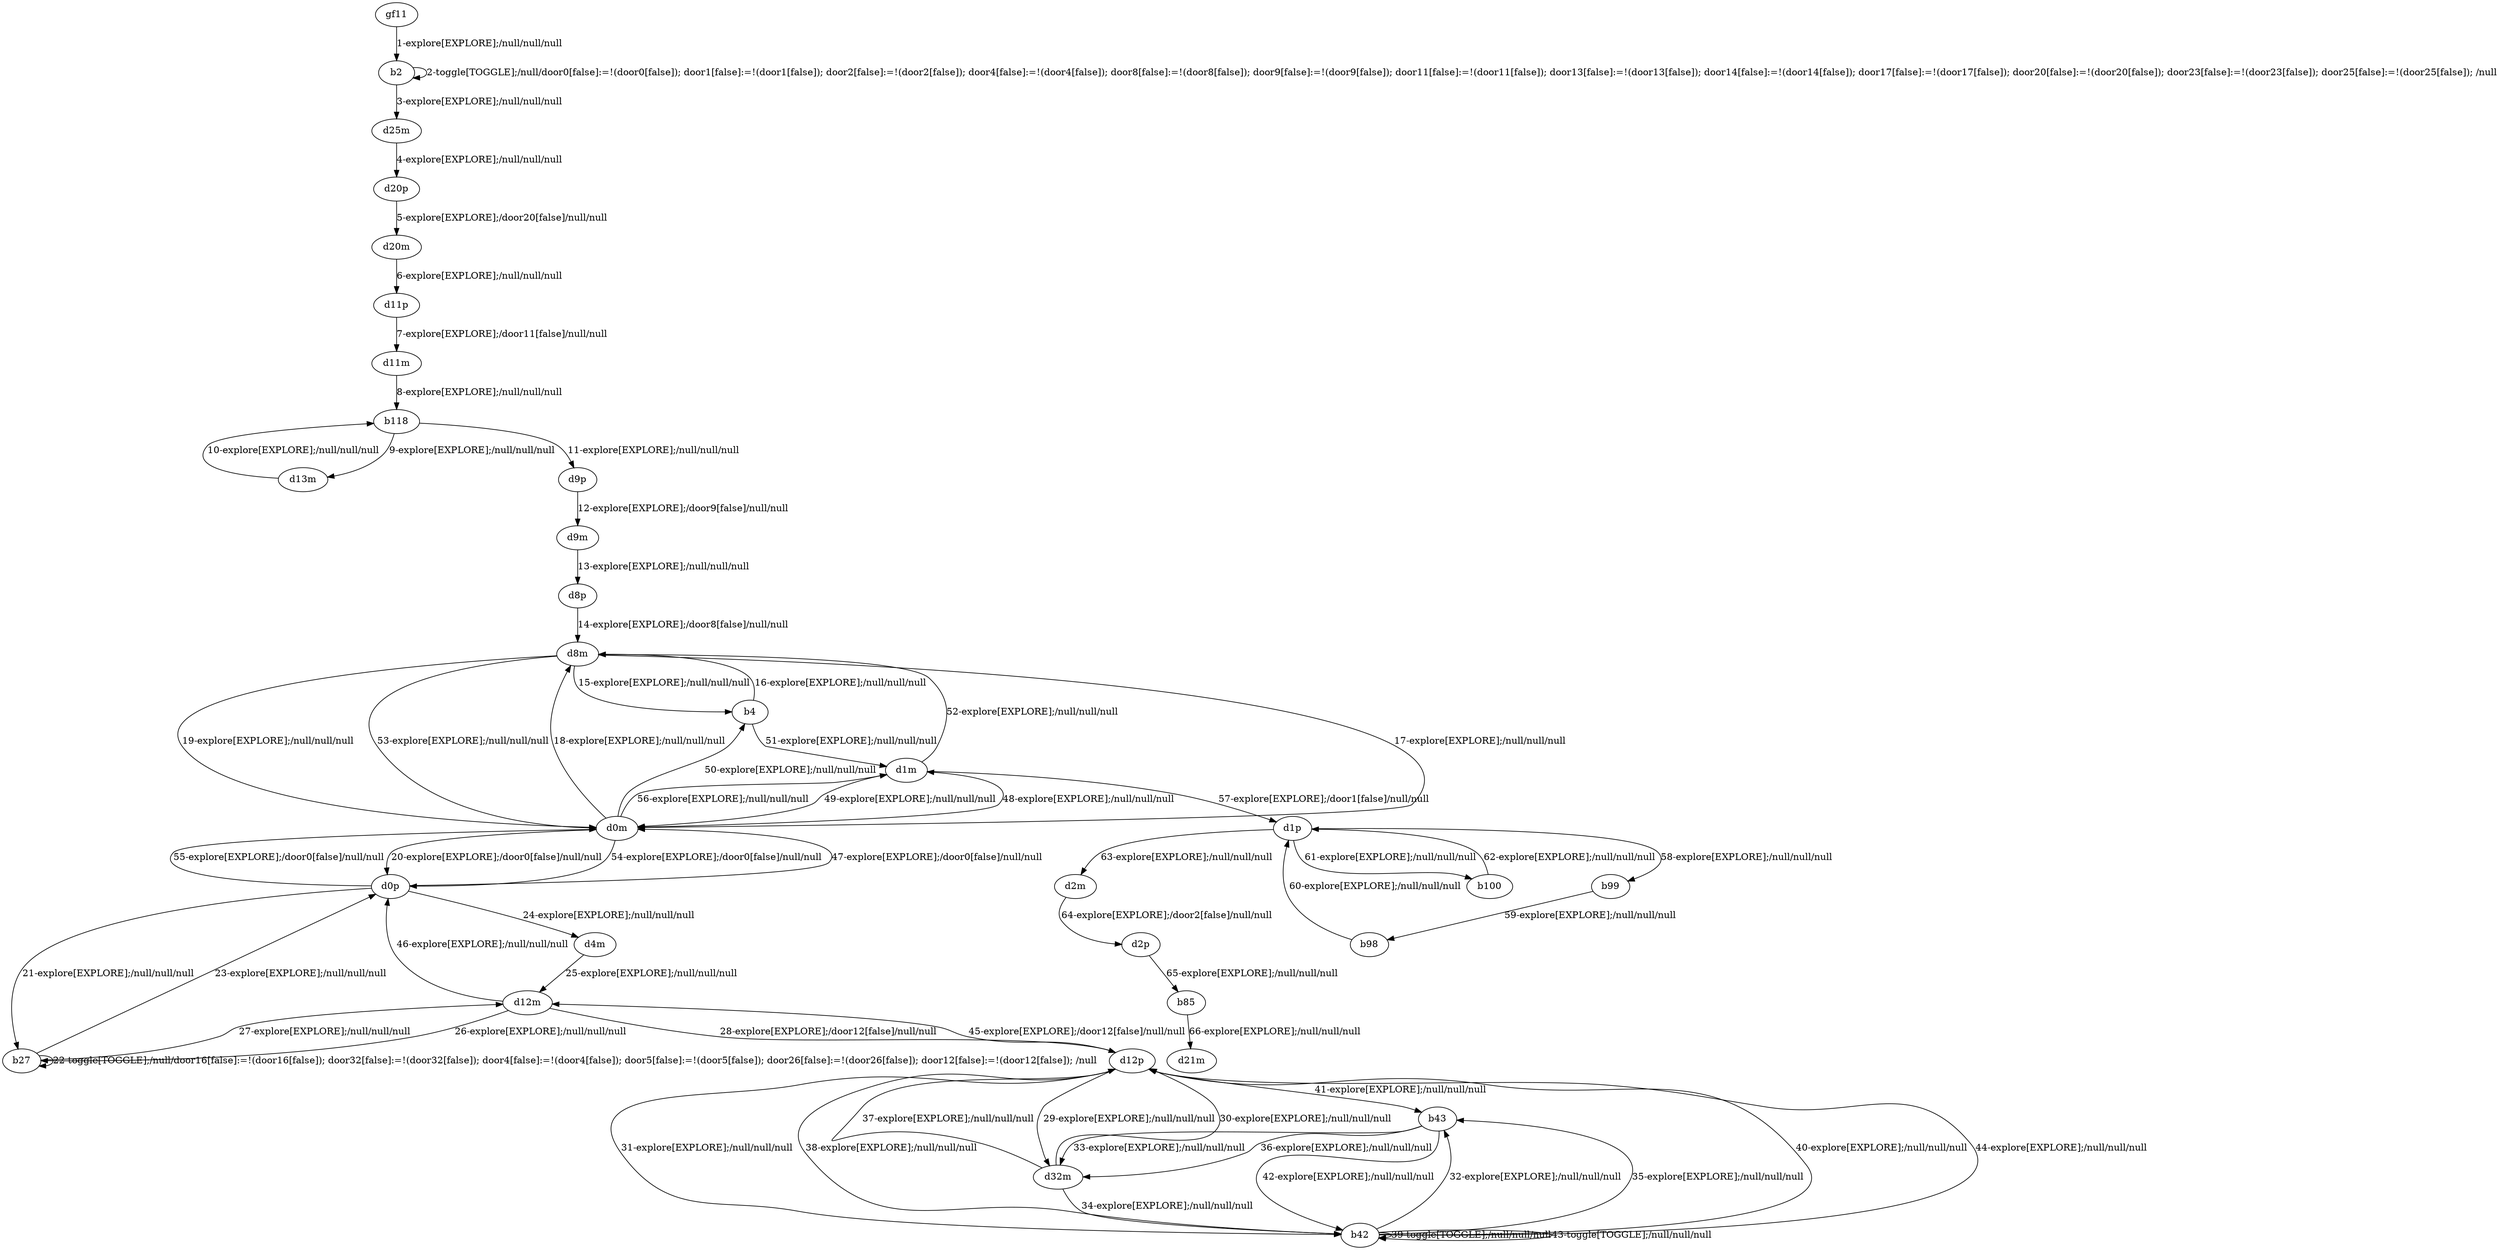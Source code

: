 # Total number of goals covered by this test: 1
# b85 --> d21m

digraph g {
"gf11" -> "b2" [label = "1-explore[EXPLORE];/null/null/null"];
"b2" -> "b2" [label = "2-toggle[TOGGLE];/null/door0[false]:=!(door0[false]); door1[false]:=!(door1[false]); door2[false]:=!(door2[false]); door4[false]:=!(door4[false]); door8[false]:=!(door8[false]); door9[false]:=!(door9[false]); door11[false]:=!(door11[false]); door13[false]:=!(door13[false]); door14[false]:=!(door14[false]); door17[false]:=!(door17[false]); door20[false]:=!(door20[false]); door23[false]:=!(door23[false]); door25[false]:=!(door25[false]); /null"];
"b2" -> "d25m" [label = "3-explore[EXPLORE];/null/null/null"];
"d25m" -> "d20p" [label = "4-explore[EXPLORE];/null/null/null"];
"d20p" -> "d20m" [label = "5-explore[EXPLORE];/door20[false]/null/null"];
"d20m" -> "d11p" [label = "6-explore[EXPLORE];/null/null/null"];
"d11p" -> "d11m" [label = "7-explore[EXPLORE];/door11[false]/null/null"];
"d11m" -> "b118" [label = "8-explore[EXPLORE];/null/null/null"];
"b118" -> "d13m" [label = "9-explore[EXPLORE];/null/null/null"];
"d13m" -> "b118" [label = "10-explore[EXPLORE];/null/null/null"];
"b118" -> "d9p" [label = "11-explore[EXPLORE];/null/null/null"];
"d9p" -> "d9m" [label = "12-explore[EXPLORE];/door9[false]/null/null"];
"d9m" -> "d8p" [label = "13-explore[EXPLORE];/null/null/null"];
"d8p" -> "d8m" [label = "14-explore[EXPLORE];/door8[false]/null/null"];
"d8m" -> "b4" [label = "15-explore[EXPLORE];/null/null/null"];
"b4" -> "d8m" [label = "16-explore[EXPLORE];/null/null/null"];
"d8m" -> "d0m" [label = "17-explore[EXPLORE];/null/null/null"];
"d0m" -> "d8m" [label = "18-explore[EXPLORE];/null/null/null"];
"d8m" -> "d0m" [label = "19-explore[EXPLORE];/null/null/null"];
"d0m" -> "d0p" [label = "20-explore[EXPLORE];/door0[false]/null/null"];
"d0p" -> "b27" [label = "21-explore[EXPLORE];/null/null/null"];
"b27" -> "b27" [label = "22-toggle[TOGGLE];/null/door16[false]:=!(door16[false]); door32[false]:=!(door32[false]); door4[false]:=!(door4[false]); door5[false]:=!(door5[false]); door26[false]:=!(door26[false]); door12[false]:=!(door12[false]); /null"];
"b27" -> "d0p" [label = "23-explore[EXPLORE];/null/null/null"];
"d0p" -> "d4m" [label = "24-explore[EXPLORE];/null/null/null"];
"d4m" -> "d12m" [label = "25-explore[EXPLORE];/null/null/null"];
"d12m" -> "b27" [label = "26-explore[EXPLORE];/null/null/null"];
"b27" -> "d12m" [label = "27-explore[EXPLORE];/null/null/null"];
"d12m" -> "d12p" [label = "28-explore[EXPLORE];/door12[false]/null/null"];
"d12p" -> "d32m" [label = "29-explore[EXPLORE];/null/null/null"];
"d32m" -> "d12p" [label = "30-explore[EXPLORE];/null/null/null"];
"d12p" -> "b42" [label = "31-explore[EXPLORE];/null/null/null"];
"b42" -> "b43" [label = "32-explore[EXPLORE];/null/null/null"];
"b43" -> "d32m" [label = "33-explore[EXPLORE];/null/null/null"];
"d32m" -> "b42" [label = "34-explore[EXPLORE];/null/null/null"];
"b42" -> "b43" [label = "35-explore[EXPLORE];/null/null/null"];
"b43" -> "d32m" [label = "36-explore[EXPLORE];/null/null/null"];
"d32m" -> "d12p" [label = "37-explore[EXPLORE];/null/null/null"];
"d12p" -> "b42" [label = "38-explore[EXPLORE];/null/null/null"];
"b42" -> "b42" [label = "39-toggle[TOGGLE];/null/null/null"];
"b42" -> "d12p" [label = "40-explore[EXPLORE];/null/null/null"];
"d12p" -> "b43" [label = "41-explore[EXPLORE];/null/null/null"];
"b43" -> "b42" [label = "42-explore[EXPLORE];/null/null/null"];
"b42" -> "b42" [label = "43-toggle[TOGGLE];/null/null/null"];
"b42" -> "d12p" [label = "44-explore[EXPLORE];/null/null/null"];
"d12p" -> "d12m" [label = "45-explore[EXPLORE];/door12[false]/null/null"];
"d12m" -> "d0p" [label = "46-explore[EXPLORE];/null/null/null"];
"d0p" -> "d0m" [label = "47-explore[EXPLORE];/door0[false]/null/null"];
"d0m" -> "d1m" [label = "48-explore[EXPLORE];/null/null/null"];
"d1m" -> "d0m" [label = "49-explore[EXPLORE];/null/null/null"];
"d0m" -> "b4" [label = "50-explore[EXPLORE];/null/null/null"];
"b4" -> "d1m" [label = "51-explore[EXPLORE];/null/null/null"];
"d1m" -> "d8m" [label = "52-explore[EXPLORE];/null/null/null"];
"d8m" -> "d0m" [label = "53-explore[EXPLORE];/null/null/null"];
"d0m" -> "d0p" [label = "54-explore[EXPLORE];/door0[false]/null/null"];
"d0p" -> "d0m" [label = "55-explore[EXPLORE];/door0[false]/null/null"];
"d0m" -> "d1m" [label = "56-explore[EXPLORE];/null/null/null"];
"d1m" -> "d1p" [label = "57-explore[EXPLORE];/door1[false]/null/null"];
"d1p" -> "b99" [label = "58-explore[EXPLORE];/null/null/null"];
"b99" -> "b98" [label = "59-explore[EXPLORE];/null/null/null"];
"b98" -> "d1p" [label = "60-explore[EXPLORE];/null/null/null"];
"d1p" -> "b100" [label = "61-explore[EXPLORE];/null/null/null"];
"b100" -> "d1p" [label = "62-explore[EXPLORE];/null/null/null"];
"d1p" -> "d2m" [label = "63-explore[EXPLORE];/null/null/null"];
"d2m" -> "d2p" [label = "64-explore[EXPLORE];/door2[false]/null/null"];
"d2p" -> "b85" [label = "65-explore[EXPLORE];/null/null/null"];
"b85" -> "d21m" [label = "66-explore[EXPLORE];/null/null/null"];
}